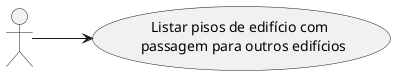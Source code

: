 @startuml
'https://plantuml.com/use-case-diagram
left to right direction
" " as nobody

nobody --> (Listar pisos de edifício com \n passagem para outros edifícios)

@enduml
